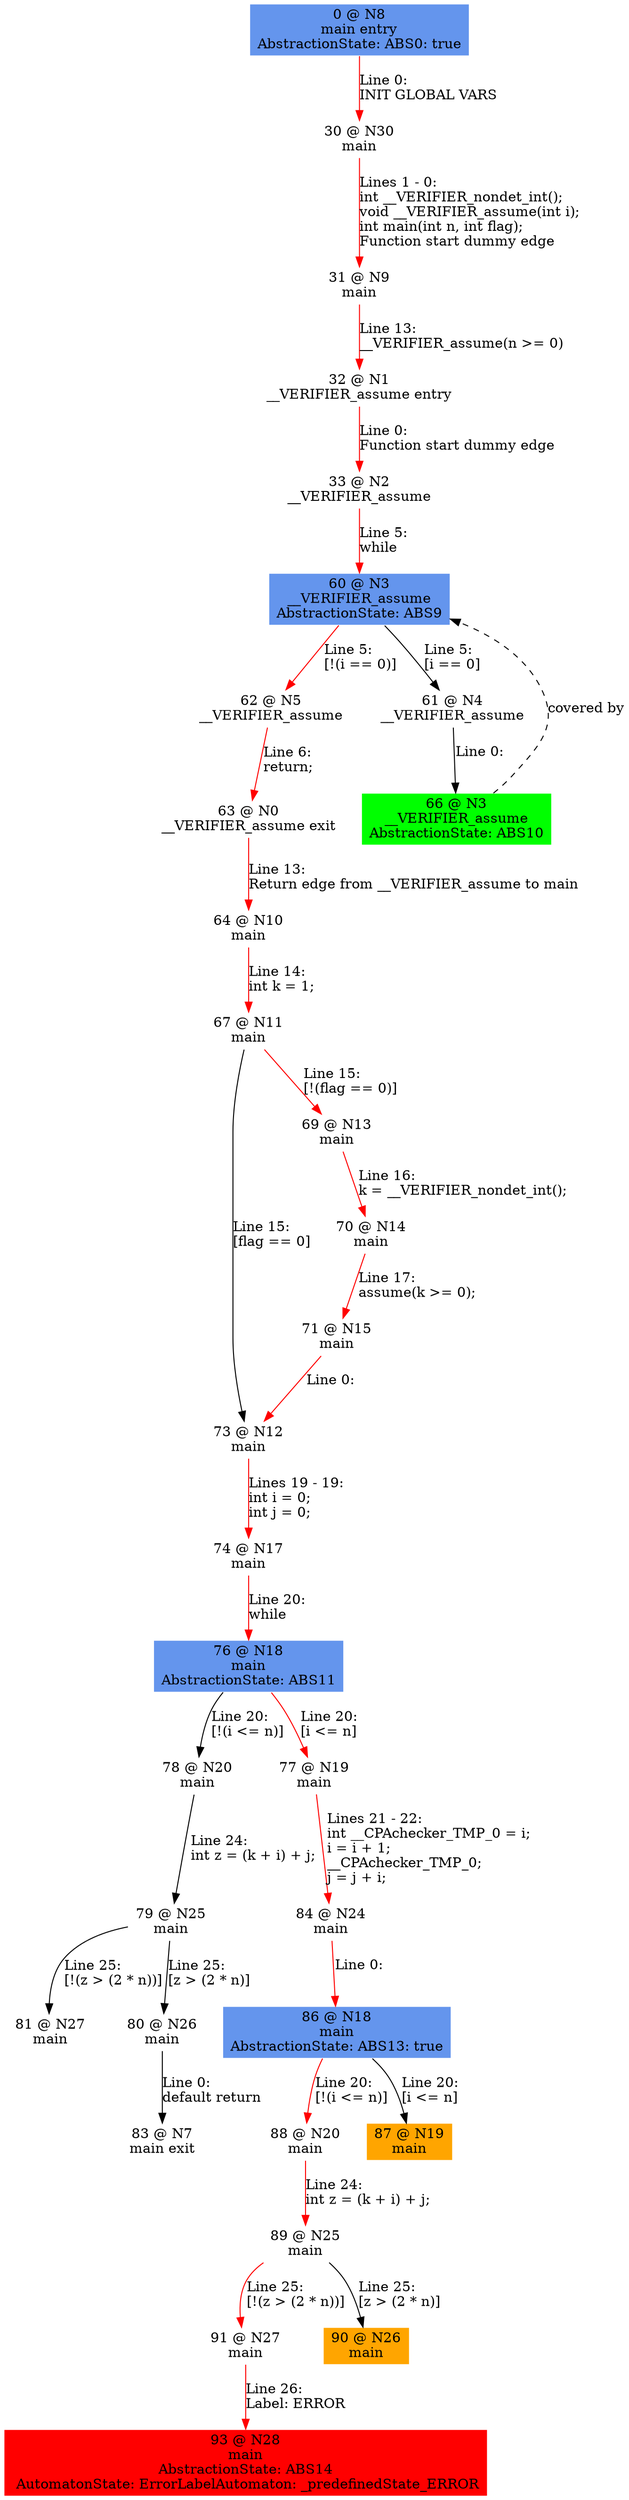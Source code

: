 digraph ARG {
node [style="filled" shape="box" color="white"]
0 [fillcolor="cornflowerblue" label="0 @ N8\nmain entry\nAbstractionState: ABS0: true\n" id="0"]
30 [label="30 @ N30\nmain\n" id="30"]
31 [label="31 @ N9\nmain\n" id="31"]
32 [label="32 @ N1\n__VERIFIER_assume entry\n" id="32"]
33 [label="33 @ N2\n__VERIFIER_assume\n" id="33"]
60 [fillcolor="cornflowerblue" label="60 @ N3\n__VERIFIER_assume\nAbstractionState: ABS9\n" id="60"]
62 [label="62 @ N5\n__VERIFIER_assume\n" id="62"]
63 [label="63 @ N0\n__VERIFIER_assume exit\n" id="63"]
64 [label="64 @ N10\nmain\n" id="64"]
67 [label="67 @ N11\nmain\n" id="67"]
73 [label="73 @ N12\nmain\n" id="73"]
74 [label="74 @ N17\nmain\n" id="74"]
76 [fillcolor="cornflowerblue" label="76 @ N18\nmain\nAbstractionState: ABS11\n" id="76"]
78 [label="78 @ N20\nmain\n" id="78"]
79 [label="79 @ N25\nmain\n" id="79"]
81 [label="81 @ N27\nmain\n" id="81"]
80 [label="80 @ N26\nmain\n" id="80"]
83 [label="83 @ N7\nmain exit\n" id="83"]
77 [label="77 @ N19\nmain\n" id="77"]
84 [label="84 @ N24\nmain\n" id="84"]
86 [fillcolor="cornflowerblue" label="86 @ N18\nmain\nAbstractionState: ABS13: true\n" id="86"]
88 [label="88 @ N20\nmain\n" id="88"]
89 [label="89 @ N25\nmain\n" id="89"]
91 [label="91 @ N27\nmain\n" id="91"]
93 [fillcolor="red" label="93 @ N28\nmain\nAbstractionState: ABS14\n AutomatonState: ErrorLabelAutomaton: _predefinedState_ERROR\n" id="93"]
90 [fillcolor="orange" label="90 @ N26\nmain\n" id="90"]
87 [fillcolor="orange" label="87 @ N19\nmain\n" id="87"]
69 [label="69 @ N13\nmain\n" id="69"]
70 [label="70 @ N14\nmain\n" id="70"]
71 [label="71 @ N15\nmain\n" id="71"]
61 [label="61 @ N4\n__VERIFIER_assume\n" id="61"]
66 [fillcolor="green" label="66 @ N3\n__VERIFIER_assume\nAbstractionState: ABS10\n" id="66"]
0 -> 30 [color="red" label="Line 0: \lINIT GLOBAL VARS\l" id="0 -> 30"]
30 -> 31 [color="red" label="Lines 1 - 0: \lint __VERIFIER_nondet_int();\lvoid __VERIFIER_assume(int i);\lint main(int n, int flag);\lFunction start dummy edge\l" id="30 -> 31"]
31 -> 32 [color="red" label="Line 13: \l__VERIFIER_assume(n >= 0)\l" id="31 -> 32"]
32 -> 33 [color="red" label="Line 0: \lFunction start dummy edge\l" id="32 -> 33"]
33 -> 60 [color="red" label="Line 5: \lwhile\l" id="33 -> 60"]
66 -> 60 [style="dashed" weight="0" label="covered by"]
60 -> 61 [label="Line 5: \l[i == 0]\l" id="60 -> 61"]
60 -> 62 [color="red" label="Line 5: \l[!(i == 0)]\l" id="60 -> 62"]
62 -> 63 [color="red" label="Line 6: \lreturn;\l" id="62 -> 63"]
63 -> 64 [color="red" label="Line 13: \lReturn edge from __VERIFIER_assume to main\l" id="63 -> 64"]
64 -> 67 [color="red" label="Line 14: \lint k = 1;\l" id="64 -> 67"]
67 -> 69 [color="red" label="Line 15: \l[!(flag == 0)]\l" id="67 -> 69"]
67 -> 73 [label="Line 15: \l[flag == 0]\l" id="67 -> 73"]
73 -> 74 [color="red" label="Lines 19 - 19: \lint i = 0;\lint j = 0;\l" id="73 -> 74"]
74 -> 76 [color="red" label="Line 20: \lwhile\l" id="74 -> 76"]
76 -> 77 [color="red" label="Line 20: \l[i <= n]\l" id="76 -> 77"]
76 -> 78 [label="Line 20: \l[!(i <= n)]\l" id="76 -> 78"]
78 -> 79 [label="Line 24: \lint z = (k + i) + j;\l" id="78 -> 79"]
79 -> 80 [label="Line 25: \l[z > (2 * n)]\l" id="79 -> 80"]
79 -> 81 [label="Line 25: \l[!(z > (2 * n))]\l" id="79 -> 81"]
80 -> 83 [label="Line 0: \ldefault return\l" id="80 -> 83"]
77 -> 84 [color="red" label="Lines 21 - 22: \lint __CPAchecker_TMP_0 = i;\li = i + 1;\l__CPAchecker_TMP_0;\lj = j + i;\l" id="77 -> 84"]
84 -> 86 [color="red" label="Line 0: \l\l" id="84 -> 86"]
86 -> 87 [label="Line 20: \l[i <= n]\l" id="86 -> 87"]
86 -> 88 [color="red" label="Line 20: \l[!(i <= n)]\l" id="86 -> 88"]
88 -> 89 [color="red" label="Line 24: \lint z = (k + i) + j;\l" id="88 -> 89"]
89 -> 90 [label="Line 25: \l[z > (2 * n)]\l" id="89 -> 90"]
89 -> 91 [color="red" label="Line 25: \l[!(z > (2 * n))]\l" id="89 -> 91"]
91 -> 93 [color="red" label="Line 26: \lLabel: ERROR\l" id="91 -> 93"]
69 -> 70 [color="red" label="Line 16: \lk = __VERIFIER_nondet_int();\l" id="69 -> 70"]
70 -> 71 [color="red" label="Line 17: \lassume(k >= 0);\l" id="70 -> 71"]
71 -> 73 [color="red" label="Line 0: \l\l" id="71 -> 73"]
61 -> 66 [label="Line 0: \l\l" id="61 -> 66"]
}

